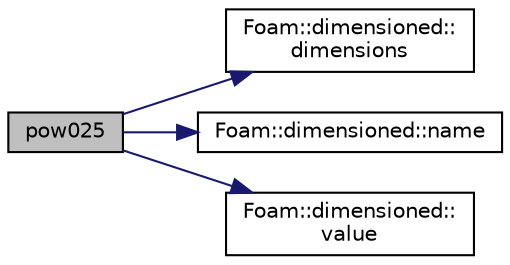 digraph "pow025"
{
  bgcolor="transparent";
  edge [fontname="Helvetica",fontsize="10",labelfontname="Helvetica",labelfontsize="10"];
  node [fontname="Helvetica",fontsize="10",shape=record];
  rankdir="LR";
  Node40485 [label="pow025",height=0.2,width=0.4,color="black", fillcolor="grey75", style="filled", fontcolor="black"];
  Node40485 -> Node40486 [color="midnightblue",fontsize="10",style="solid",fontname="Helvetica"];
  Node40486 [label="Foam::dimensioned::\ldimensions",height=0.2,width=0.4,color="black",URL="$a27473.html#a512673c2674ca2d38885f1bb5f6994fb",tooltip="Return const reference to dimensions. "];
  Node40485 -> Node40487 [color="midnightblue",fontsize="10",style="solid",fontname="Helvetica"];
  Node40487 [label="Foam::dimensioned::name",height=0.2,width=0.4,color="black",URL="$a27473.html#ade4113569ef0db70665fded275a5e38e",tooltip="Return const reference to name. "];
  Node40485 -> Node40488 [color="midnightblue",fontsize="10",style="solid",fontname="Helvetica"];
  Node40488 [label="Foam::dimensioned::\lvalue",height=0.2,width=0.4,color="black",URL="$a27473.html#a7948200a26c85fc3a83ffa510a91d668",tooltip="Return const reference to value. "];
}
